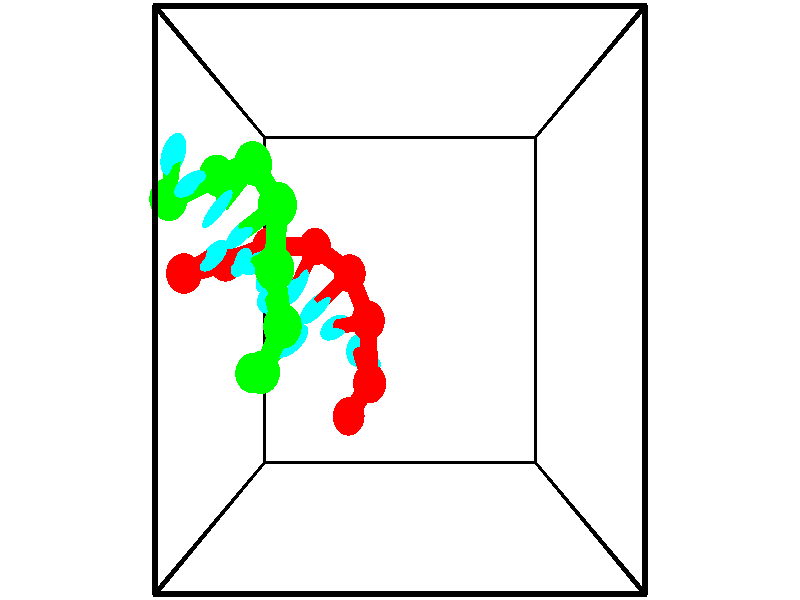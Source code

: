 // switches for output
#declare DRAW_BASES = 1; // possible values are 0, 1; only relevant for DNA ribbons
#declare DRAW_BASES_TYPE = 3; // possible values are 1, 2, 3; only relevant for DNA ribbons
#declare DRAW_FOG = 0; // set to 1 to enable fog

#include "colors.inc"

#include "transforms.inc"
background { rgb <1, 1, 1>}

#default {
   normal{
       ripples 0.25
       frequency 0.20
       turbulence 0.2
       lambda 5
   }
	finish {
		phong 0.1
		phong_size 40.
	}
}

// original window dimensions: 1024x640


// camera settings

camera {
	sky <-0, 1, 0>
	up <-0, 1, 0>
	right 1.6 * <1, 0, 0>
	location <2.5, 2.5, 11.1562>
	look_at <2.5, 2.5, 2.5>
	direction <0, 0, -8.6562>
	angle 67.0682
}


# declare cpy_camera_pos = <2.5, 2.5, 11.1562>;
# if (DRAW_FOG = 1)
fog {
	fog_type 2
	up vnormalize(cpy_camera_pos)
	color rgbt<1,1,1,0.3>
	distance 1e-5
	fog_alt 3e-3
	fog_offset 4
}
# end


// LIGHTS

# declare lum = 6;
global_settings {
	ambient_light rgb lum * <0.05, 0.05, 0.05>
	max_trace_level 15
}# declare cpy_direct_light_amount = 0.25;
light_source
{	1000 * <-1, -1, 1>,
	rgb lum * cpy_direct_light_amount
	parallel
}

light_source
{	1000 * <1, 1, -1>,
	rgb lum * cpy_direct_light_amount
	parallel
}

// strand 0

// nucleotide -1

// particle -1
sphere {
	<1.688435, 0.967133, 1.606797> 0.250000
	pigment { color rgbt <1,0,0,0> }
	no_shadow
}
cylinder {
	<1.857750, 1.254648, 1.386189>,  <1.959339, 1.427157, 1.253824>, 0.100000
	pigment { color rgbt <1,0,0,0> }
	no_shadow
}
cylinder {
	<1.857750, 1.254648, 1.386189>,  <1.688435, 0.967133, 1.606797>, 0.100000
	pigment { color rgbt <1,0,0,0> }
	no_shadow
}

// particle -1
sphere {
	<1.857750, 1.254648, 1.386189> 0.100000
	pigment { color rgbt <1,0,0,0> }
	no_shadow
}
sphere {
	0, 1
	scale<0.080000,0.200000,0.300000>
	matrix <-0.546254, 0.688129, 0.477582,
		0.722799, 0.099119, 0.683914,
		0.423283, 0.718787, -0.551523,
		1.984736, 1.470284, 1.220733>
	pigment { color rgbt <0,1,1,0> }
	no_shadow
}
cylinder {
	<2.039353, 1.446720, 2.010561>,  <1.688435, 0.967133, 1.606797>, 0.130000
	pigment { color rgbt <1,0,0,0> }
	no_shadow
}

// nucleotide -1

// particle -1
sphere {
	<2.039353, 1.446720, 2.010561> 0.250000
	pigment { color rgbt <1,0,0,0> }
	no_shadow
}
cylinder {
	<1.914055, 1.664724, 1.699474>,  <1.838876, 1.795526, 1.512823>, 0.100000
	pigment { color rgbt <1,0,0,0> }
	no_shadow
}
cylinder {
	<1.914055, 1.664724, 1.699474>,  <2.039353, 1.446720, 2.010561>, 0.100000
	pigment { color rgbt <1,0,0,0> }
	no_shadow
}

// particle -1
sphere {
	<1.914055, 1.664724, 1.699474> 0.100000
	pigment { color rgbt <1,0,0,0> }
	no_shadow
}
sphere {
	0, 1
	scale<0.080000,0.200000,0.300000>
	matrix <-0.472801, 0.620725, 0.625427,
		0.823612, 0.563617, 0.063241,
		-0.313246, 0.545010, -0.777715,
		1.820081, 1.828227, 1.466160>
	pigment { color rgbt <0,1,1,0> }
	no_shadow
}
cylinder {
	<2.020286, 2.240179, 2.046689>,  <2.039353, 1.446720, 2.010561>, 0.130000
	pigment { color rgbt <1,0,0,0> }
	no_shadow
}

// nucleotide -1

// particle -1
sphere {
	<2.020286, 2.240179, 2.046689> 0.250000
	pigment { color rgbt <1,0,0,0> }
	no_shadow
}
cylinder {
	<1.705612, 2.181473, 1.806826>,  <1.516808, 2.146250, 1.662908>, 0.100000
	pigment { color rgbt <1,0,0,0> }
	no_shadow
}
cylinder {
	<1.705612, 2.181473, 1.806826>,  <2.020286, 2.240179, 2.046689>, 0.100000
	pigment { color rgbt <1,0,0,0> }
	no_shadow
}

// particle -1
sphere {
	<1.705612, 2.181473, 1.806826> 0.100000
	pigment { color rgbt <1,0,0,0> }
	no_shadow
}
sphere {
	0, 1
	scale<0.080000,0.200000,0.300000>
	matrix <-0.547557, 0.614520, 0.567932,
		0.285149, 0.775129, -0.563795,
		-0.786684, -0.146764, -0.599657,
		1.469607, 2.137444, 1.626929>
	pigment { color rgbt <0,1,1,0> }
	no_shadow
}
cylinder {
	<1.710886, 2.848011, 1.686883>,  <2.020286, 2.240179, 2.046689>, 0.130000
	pigment { color rgbt <1,0,0,0> }
	no_shadow
}

// nucleotide -1

// particle -1
sphere {
	<1.710886, 2.848011, 1.686883> 0.250000
	pigment { color rgbt <1,0,0,0> }
	no_shadow
}
cylinder {
	<1.410248, 2.592184, 1.751450>,  <1.229865, 2.438688, 1.790189>, 0.100000
	pigment { color rgbt <1,0,0,0> }
	no_shadow
}
cylinder {
	<1.410248, 2.592184, 1.751450>,  <1.710886, 2.848011, 1.686883>, 0.100000
	pigment { color rgbt <1,0,0,0> }
	no_shadow
}

// particle -1
sphere {
	<1.410248, 2.592184, 1.751450> 0.100000
	pigment { color rgbt <1,0,0,0> }
	no_shadow
}
sphere {
	0, 1
	scale<0.080000,0.200000,0.300000>
	matrix <-0.448334, 0.674812, 0.586196,
		-0.483837, 0.368215, -0.793926,
		-0.751597, -0.639568, 0.161416,
		1.184769, 2.400314, 1.799874>
	pigment { color rgbt <0,1,1,0> }
	no_shadow
}
cylinder {
	<1.144378, 3.211040, 1.509610>,  <1.710886, 2.848011, 1.686883>, 0.130000
	pigment { color rgbt <1,0,0,0> }
	no_shadow
}

// nucleotide -1

// particle -1
sphere {
	<1.144378, 3.211040, 1.509610> 0.250000
	pigment { color rgbt <1,0,0,0> }
	no_shadow
}
cylinder {
	<1.011971, 2.905402, 1.731091>,  <0.932526, 2.722019, 1.863979>, 0.100000
	pigment { color rgbt <1,0,0,0> }
	no_shadow
}
cylinder {
	<1.011971, 2.905402, 1.731091>,  <1.144378, 3.211040, 1.509610>, 0.100000
	pigment { color rgbt <1,0,0,0> }
	no_shadow
}

// particle -1
sphere {
	<1.011971, 2.905402, 1.731091> 0.100000
	pigment { color rgbt <1,0,0,0> }
	no_shadow
}
sphere {
	0, 1
	scale<0.080000,0.200000,0.300000>
	matrix <-0.576520, 0.628293, 0.522372,
		-0.747029, -0.146305, -0.648493,
		-0.331018, -0.764096, 0.553700,
		0.912665, 2.676173, 1.897201>
	pigment { color rgbt <0,1,1,0> }
	no_shadow
}
cylinder {
	<0.404950, 3.210611, 1.542214>,  <1.144378, 3.211040, 1.509610>, 0.130000
	pigment { color rgbt <1,0,0,0> }
	no_shadow
}

// nucleotide -1

// particle -1
sphere {
	<0.404950, 3.210611, 1.542214> 0.250000
	pigment { color rgbt <1,0,0,0> }
	no_shadow
}
cylinder {
	<0.455475, 2.977494, 1.863312>,  <0.485790, 2.837623, 2.055970>, 0.100000
	pigment { color rgbt <1,0,0,0> }
	no_shadow
}
cylinder {
	<0.455475, 2.977494, 1.863312>,  <0.404950, 3.210611, 1.542214>, 0.100000
	pigment { color rgbt <1,0,0,0> }
	no_shadow
}

// particle -1
sphere {
	<0.455475, 2.977494, 1.863312> 0.100000
	pigment { color rgbt <1,0,0,0> }
	no_shadow
}
sphere {
	0, 1
	scale<0.080000,0.200000,0.300000>
	matrix <-0.627890, 0.579519, 0.519530,
		-0.767984, -0.569657, -0.292730,
		0.126311, -0.582793, 0.802743,
		0.493368, 2.802655, 2.104135>
	pigment { color rgbt <0,1,1,0> }
	no_shadow
}
cylinder {
	<-0.223839, 2.989624, 1.732232>,  <0.404950, 3.210611, 1.542214>, 0.130000
	pigment { color rgbt <1,0,0,0> }
	no_shadow
}

// nucleotide -1

// particle -1
sphere {
	<-0.223839, 2.989624, 1.732232> 0.250000
	pigment { color rgbt <1,0,0,0> }
	no_shadow
}
cylinder {
	<0.002029, 2.972764, 2.061928>,  <0.137551, 2.962648, 2.259745>, 0.100000
	pigment { color rgbt <1,0,0,0> }
	no_shadow
}
cylinder {
	<0.002029, 2.972764, 2.061928>,  <-0.223839, 2.989624, 1.732232>, 0.100000
	pigment { color rgbt <1,0,0,0> }
	no_shadow
}

// particle -1
sphere {
	<0.002029, 2.972764, 2.061928> 0.100000
	pigment { color rgbt <1,0,0,0> }
	no_shadow
}
sphere {
	0, 1
	scale<0.080000,0.200000,0.300000>
	matrix <-0.725670, 0.450358, 0.520174,
		-0.393127, -0.891853, 0.223718,
		0.564671, -0.042149, 0.824239,
		0.171431, 2.960119, 2.309200>
	pigment { color rgbt <0,1,1,0> }
	no_shadow
}
cylinder {
	<-0.701140, 2.827160, 2.206551>,  <-0.223839, 2.989624, 1.732232>, 0.130000
	pigment { color rgbt <1,0,0,0> }
	no_shadow
}

// nucleotide -1

// particle -1
sphere {
	<-0.701140, 2.827160, 2.206551> 0.250000
	pigment { color rgbt <1,0,0,0> }
	no_shadow
}
cylinder {
	<-0.385689, 2.940220, 2.424973>,  <-0.196418, 3.008055, 2.556026>, 0.100000
	pigment { color rgbt <1,0,0,0> }
	no_shadow
}
cylinder {
	<-0.385689, 2.940220, 2.424973>,  <-0.701140, 2.827160, 2.206551>, 0.100000
	pigment { color rgbt <1,0,0,0> }
	no_shadow
}

// particle -1
sphere {
	<-0.385689, 2.940220, 2.424973> 0.100000
	pigment { color rgbt <1,0,0,0> }
	no_shadow
}
sphere {
	0, 1
	scale<0.080000,0.200000,0.300000>
	matrix <-0.607947, 0.491339, 0.623689,
		-0.092013, -0.823830, 0.559319,
		0.788628, 0.282648, 0.546054,
		-0.149100, 3.025014, 2.588789>
	pigment { color rgbt <0,1,1,0> }
	no_shadow
}
// strand 1

// nucleotide -1

// particle -1
sphere {
	<-0.786707, 3.686536, 2.591290> 0.250000
	pigment { color rgbt <0,1,0,0> }
	no_shadow
}
cylinder {
	<-0.640862, 3.933395, 2.870197>,  <-0.553354, 4.081511, 3.037542>, 0.100000
	pigment { color rgbt <0,1,0,0> }
	no_shadow
}
cylinder {
	<-0.640862, 3.933395, 2.870197>,  <-0.786707, 3.686536, 2.591290>, 0.100000
	pigment { color rgbt <0,1,0,0> }
	no_shadow
}

// particle -1
sphere {
	<-0.640862, 3.933395, 2.870197> 0.100000
	pigment { color rgbt <0,1,0,0> }
	no_shadow
}
sphere {
	0, 1
	scale<0.080000,0.200000,0.300000>
	matrix <0.754416, -0.634721, 0.167291,
		0.545815, 0.465034, -0.697015,
		0.364614, 0.617149, 0.697269,
		-0.531477, 4.118540, 3.079378>
	pigment { color rgbt <0,1,1,0> }
	no_shadow
}
cylinder {
	<-0.141098, 3.998029, 2.418150>,  <-0.786707, 3.686536, 2.591290>, 0.130000
	pigment { color rgbt <0,1,0,0> }
	no_shadow
}

// nucleotide -1

// particle -1
sphere {
	<-0.141098, 3.998029, 2.418150> 0.250000
	pigment { color rgbt <0,1,0,0> }
	no_shadow
}
cylinder {
	<-0.237633, 3.882652, 2.788784>,  <-0.295553, 3.813426, 3.011164>, 0.100000
	pigment { color rgbt <0,1,0,0> }
	no_shadow
}
cylinder {
	<-0.237633, 3.882652, 2.788784>,  <-0.141098, 3.998029, 2.418150>, 0.100000
	pigment { color rgbt <0,1,0,0> }
	no_shadow
}

// particle -1
sphere {
	<-0.237633, 3.882652, 2.788784> 0.100000
	pigment { color rgbt <0,1,0,0> }
	no_shadow
}
sphere {
	0, 1
	scale<0.080000,0.200000,0.300000>
	matrix <0.675152, -0.735758, -0.053190,
		0.697084, 0.612749, 0.372307,
		-0.241336, -0.288441, 0.926584,
		-0.310034, 3.796120, 3.066759>
	pigment { color rgbt <0,1,1,0> }
	no_shadow
}
cylinder {
	<0.488686, 4.060219, 2.875199>,  <-0.141098, 3.998029, 2.418150>, 0.130000
	pigment { color rgbt <0,1,0,0> }
	no_shadow
}

// nucleotide -1

// particle -1
sphere {
	<0.488686, 4.060219, 2.875199> 0.250000
	pigment { color rgbt <0,1,0,0> }
	no_shadow
}
cylinder {
	<0.235306, 3.759749, 2.949472>,  <0.083278, 3.579468, 2.994037>, 0.100000
	pigment { color rgbt <0,1,0,0> }
	no_shadow
}
cylinder {
	<0.235306, 3.759749, 2.949472>,  <0.488686, 4.060219, 2.875199>, 0.100000
	pigment { color rgbt <0,1,0,0> }
	no_shadow
}

// particle -1
sphere {
	<0.235306, 3.759749, 2.949472> 0.100000
	pigment { color rgbt <0,1,0,0> }
	no_shadow
}
sphere {
	0, 1
	scale<0.080000,0.200000,0.300000>
	matrix <0.702294, -0.658869, -0.269582,
		0.324845, -0.040361, 0.944906,
		-0.633449, -0.751174, 0.185685,
		0.045271, 3.534397, 3.005178>
	pigment { color rgbt <0,1,1,0> }
	no_shadow
}
cylinder {
	<0.889509, 3.545536, 3.212565>,  <0.488686, 4.060219, 2.875199>, 0.130000
	pigment { color rgbt <0,1,0,0> }
	no_shadow
}

// nucleotide -1

// particle -1
sphere {
	<0.889509, 3.545536, 3.212565> 0.250000
	pigment { color rgbt <0,1,0,0> }
	no_shadow
}
cylinder {
	<0.568687, 3.385376, 3.035301>,  <0.376194, 3.289280, 2.928943>, 0.100000
	pigment { color rgbt <0,1,0,0> }
	no_shadow
}
cylinder {
	<0.568687, 3.385376, 3.035301>,  <0.889509, 3.545536, 3.212565>, 0.100000
	pigment { color rgbt <0,1,0,0> }
	no_shadow
}

// particle -1
sphere {
	<0.568687, 3.385376, 3.035301> 0.100000
	pigment { color rgbt <0,1,0,0> }
	no_shadow
}
sphere {
	0, 1
	scale<0.080000,0.200000,0.300000>
	matrix <0.593140, -0.620914, -0.512496,
		-0.069960, -0.673904, 0.735499,
		-0.802055, -0.400399, -0.443158,
		0.328071, 3.265256, 2.902354>
	pigment { color rgbt <0,1,1,0> }
	no_shadow
}
cylinder {
	<0.881076, 2.840387, 3.365620>,  <0.889509, 3.545536, 3.212565>, 0.130000
	pigment { color rgbt <0,1,0,0> }
	no_shadow
}

// nucleotide -1

// particle -1
sphere {
	<0.881076, 2.840387, 3.365620> 0.250000
	pigment { color rgbt <0,1,0,0> }
	no_shadow
}
cylinder {
	<0.661682, 2.889200, 3.034737>,  <0.530046, 2.918488, 2.836207>, 0.100000
	pigment { color rgbt <0,1,0,0> }
	no_shadow
}
cylinder {
	<0.661682, 2.889200, 3.034737>,  <0.881076, 2.840387, 3.365620>, 0.100000
	pigment { color rgbt <0,1,0,0> }
	no_shadow
}

// particle -1
sphere {
	<0.661682, 2.889200, 3.034737> 0.100000
	pigment { color rgbt <0,1,0,0> }
	no_shadow
}
sphere {
	0, 1
	scale<0.080000,0.200000,0.300000>
	matrix <0.469139, -0.773997, -0.425248,
		-0.692150, -0.621318, 0.367276,
		-0.548485, 0.122032, -0.827208,
		0.497137, 2.925810, 2.786574>
	pigment { color rgbt <0,1,1,0> }
	no_shadow
}
cylinder {
	<0.938595, 2.210081, 3.130829>,  <0.881076, 2.840387, 3.365620>, 0.130000
	pigment { color rgbt <0,1,0,0> }
	no_shadow
}

// nucleotide -1

// particle -1
sphere {
	<0.938595, 2.210081, 3.130829> 0.250000
	pigment { color rgbt <0,1,0,0> }
	no_shadow
}
cylinder {
	<0.777779, 2.383198, 2.808077>,  <0.681289, 2.487068, 2.614426>, 0.100000
	pigment { color rgbt <0,1,0,0> }
	no_shadow
}
cylinder {
	<0.777779, 2.383198, 2.808077>,  <0.938595, 2.210081, 3.130829>, 0.100000
	pigment { color rgbt <0,1,0,0> }
	no_shadow
}

// particle -1
sphere {
	<0.777779, 2.383198, 2.808077> 0.100000
	pigment { color rgbt <0,1,0,0> }
	no_shadow
}
sphere {
	0, 1
	scale<0.080000,0.200000,0.300000>
	matrix <0.346024, -0.744069, -0.571514,
		-0.847721, -0.508971, 0.149388,
		-0.402040, 0.432793, -0.806880,
		0.657167, 2.513036, 2.566013>
	pigment { color rgbt <0,1,1,0> }
	no_shadow
}
cylinder {
	<0.570568, 1.658879, 2.737092>,  <0.938595, 2.210081, 3.130829>, 0.130000
	pigment { color rgbt <0,1,0,0> }
	no_shadow
}

// nucleotide -1

// particle -1
sphere {
	<0.570568, 1.658879, 2.737092> 0.250000
	pigment { color rgbt <0,1,0,0> }
	no_shadow
}
cylinder {
	<0.668777, 1.964624, 2.498608>,  <0.727703, 2.148072, 2.355517>, 0.100000
	pigment { color rgbt <0,1,0,0> }
	no_shadow
}
cylinder {
	<0.668777, 1.964624, 2.498608>,  <0.570568, 1.658879, 2.737092>, 0.100000
	pigment { color rgbt <0,1,0,0> }
	no_shadow
}

// particle -1
sphere {
	<0.668777, 1.964624, 2.498608> 0.100000
	pigment { color rgbt <0,1,0,0> }
	no_shadow
}
sphere {
	0, 1
	scale<0.080000,0.200000,0.300000>
	matrix <0.396417, -0.640428, -0.657803,
		-0.884630, -0.074841, -0.460248,
		0.245524, 0.764363, -0.596210,
		0.742435, 2.193933, 2.319745>
	pigment { color rgbt <0,1,1,0> }
	no_shadow
}
cylinder {
	<0.272706, 1.582921, 2.044872>,  <0.570568, 1.658879, 2.737092>, 0.130000
	pigment { color rgbt <0,1,0,0> }
	no_shadow
}

// nucleotide -1

// particle -1
sphere {
	<0.272706, 1.582921, 2.044872> 0.250000
	pigment { color rgbt <0,1,0,0> }
	no_shadow
}
cylinder {
	<0.597855, 1.811491, 1.999771>,  <0.792944, 1.948633, 1.972710>, 0.100000
	pigment { color rgbt <0,1,0,0> }
	no_shadow
}
cylinder {
	<0.597855, 1.811491, 1.999771>,  <0.272706, 1.582921, 2.044872>, 0.100000
	pigment { color rgbt <0,1,0,0> }
	no_shadow
}

// particle -1
sphere {
	<0.597855, 1.811491, 1.999771> 0.100000
	pigment { color rgbt <0,1,0,0> }
	no_shadow
}
sphere {
	0, 1
	scale<0.080000,0.200000,0.300000>
	matrix <0.334471, -0.616449, -0.712825,
		-0.476832, 0.541723, -0.692219,
		0.812872, 0.571425, -0.112752,
		0.841716, 1.982919, 1.965945>
	pigment { color rgbt <0,1,1,0> }
	no_shadow
}
// box output
cylinder {
	<0.000000, 0.000000, 0.000000>,  <5.000000, 0.000000, 0.000000>, 0.025000
	pigment { color rgbt <0,0,0,0> }
	no_shadow
}
cylinder {
	<0.000000, 0.000000, 0.000000>,  <0.000000, 5.000000, 0.000000>, 0.025000
	pigment { color rgbt <0,0,0,0> }
	no_shadow
}
cylinder {
	<0.000000, 0.000000, 0.000000>,  <0.000000, 0.000000, 5.000000>, 0.025000
	pigment { color rgbt <0,0,0,0> }
	no_shadow
}
cylinder {
	<5.000000, 5.000000, 5.000000>,  <0.000000, 5.000000, 5.000000>, 0.025000
	pigment { color rgbt <0,0,0,0> }
	no_shadow
}
cylinder {
	<5.000000, 5.000000, 5.000000>,  <5.000000, 0.000000, 5.000000>, 0.025000
	pigment { color rgbt <0,0,0,0> }
	no_shadow
}
cylinder {
	<5.000000, 5.000000, 5.000000>,  <5.000000, 5.000000, 0.000000>, 0.025000
	pigment { color rgbt <0,0,0,0> }
	no_shadow
}
cylinder {
	<0.000000, 0.000000, 5.000000>,  <0.000000, 5.000000, 5.000000>, 0.025000
	pigment { color rgbt <0,0,0,0> }
	no_shadow
}
cylinder {
	<0.000000, 0.000000, 5.000000>,  <5.000000, 0.000000, 5.000000>, 0.025000
	pigment { color rgbt <0,0,0,0> }
	no_shadow
}
cylinder {
	<5.000000, 5.000000, 0.000000>,  <0.000000, 5.000000, 0.000000>, 0.025000
	pigment { color rgbt <0,0,0,0> }
	no_shadow
}
cylinder {
	<5.000000, 5.000000, 0.000000>,  <5.000000, 0.000000, 0.000000>, 0.025000
	pigment { color rgbt <0,0,0,0> }
	no_shadow
}
cylinder {
	<5.000000, 0.000000, 5.000000>,  <5.000000, 0.000000, 0.000000>, 0.025000
	pigment { color rgbt <0,0,0,0> }
	no_shadow
}
cylinder {
	<0.000000, 5.000000, 0.000000>,  <0.000000, 5.000000, 5.000000>, 0.025000
	pigment { color rgbt <0,0,0,0> }
	no_shadow
}
// end of box output
